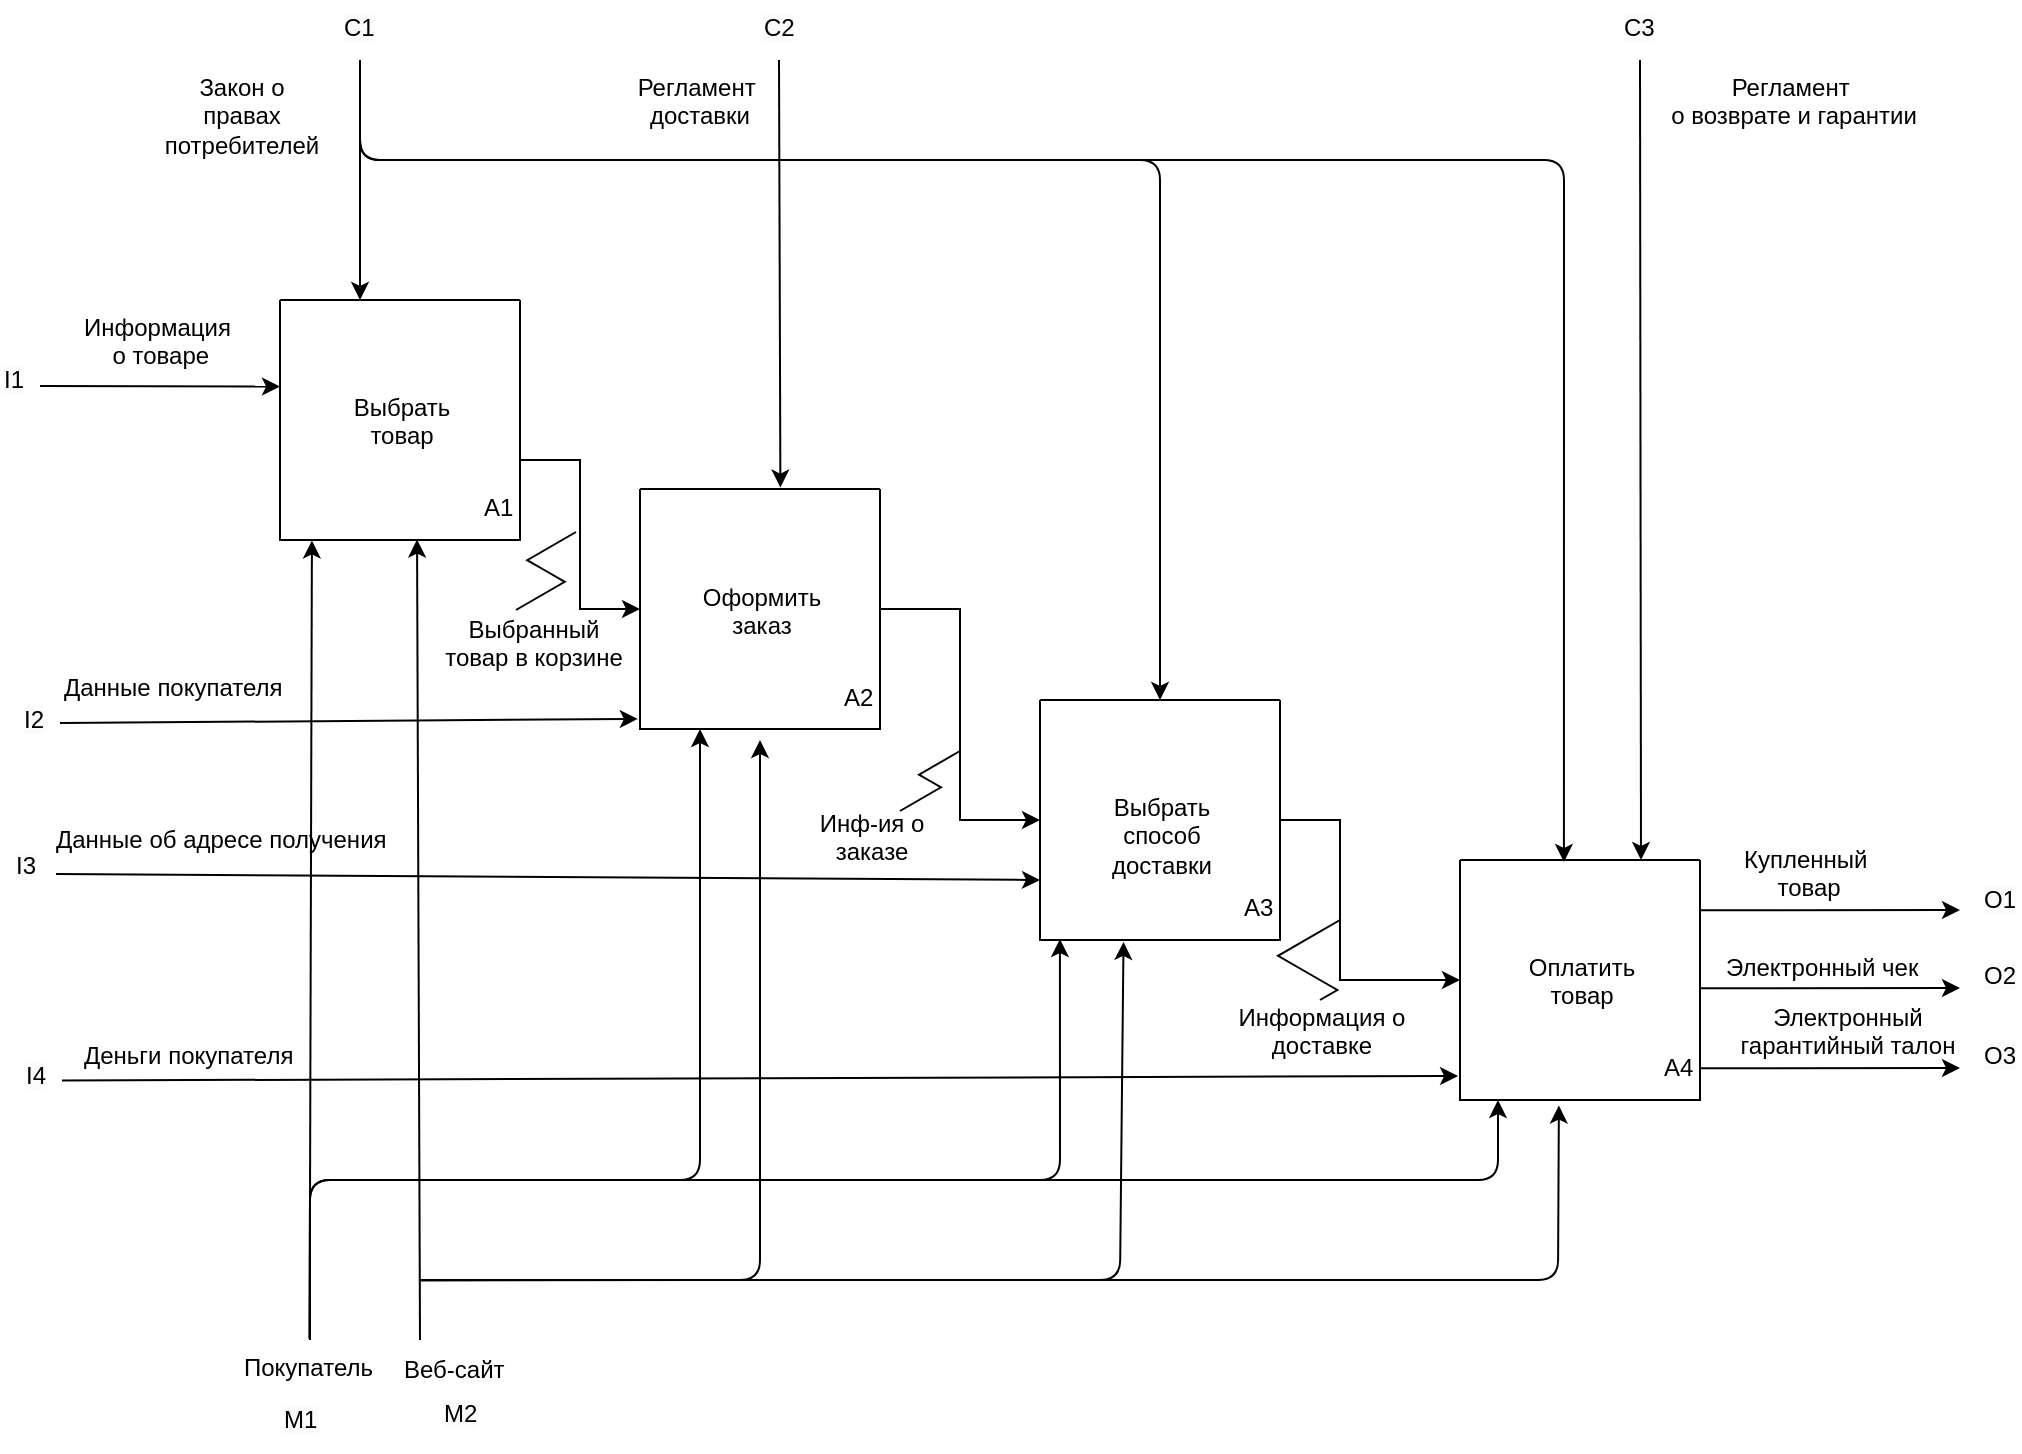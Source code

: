 <mxfile version="23.1.6" type="github">
  <diagram name="Страница — 1" id="Jler92Sf6NgUoxF8YKub">
    <mxGraphModel dx="1588" dy="1061" grid="0" gridSize="10" guides="1" tooltips="1" connect="1" arrows="1" fold="1" page="0" pageScale="1" pageWidth="827" pageHeight="1169" math="0" shadow="0">
      <root>
        <mxCell id="0" />
        <mxCell id="1" parent="0" />
        <mxCell id="cwH7nq8qHNRUDhoMwojD-1" style="edgeStyle=orthogonalEdgeStyle;rounded=0;orthogonalLoop=1;jettySize=auto;html=1;entryX=0;entryY=0.5;entryDx=0;entryDy=0;" parent="1" source="cwH7nq8qHNRUDhoMwojD-4" target="cwH7nq8qHNRUDhoMwojD-9" edge="1">
          <mxGeometry relative="1" as="geometry">
            <Array as="points">
              <mxPoint x="230" y="200" />
              <mxPoint x="230" y="275" />
            </Array>
          </mxGeometry>
        </mxCell>
        <mxCell id="cwH7nq8qHNRUDhoMwojD-4" value="" style="swimlane;startSize=0;" parent="1" vertex="1">
          <mxGeometry x="80" y="120" width="120" height="120" as="geometry" />
        </mxCell>
        <mxCell id="cwH7nq8qHNRUDhoMwojD-5" value="&lt;div style=&quot;text-align: center;&quot;&gt;А1&lt;/div&gt;" style="text;whiteSpace=wrap;html=1;" parent="cwH7nq8qHNRUDhoMwojD-4" vertex="1">
          <mxGeometry x="100" y="90" width="20" height="30" as="geometry" />
        </mxCell>
        <mxCell id="cwH7nq8qHNRUDhoMwojD-6" value="&lt;div style=&quot;text-align: center;&quot;&gt;Выбрать товар&lt;/div&gt;" style="text;whiteSpace=wrap;html=1;" parent="cwH7nq8qHNRUDhoMwojD-4" vertex="1">
          <mxGeometry x="20" y="40" width="80" height="40" as="geometry" />
        </mxCell>
        <mxCell id="cwH7nq8qHNRUDhoMwojD-7" value="" style="endArrow=classic;html=1;rounded=0;" parent="cwH7nq8qHNRUDhoMwojD-4" edge="1">
          <mxGeometry width="50" height="50" relative="1" as="geometry">
            <mxPoint x="40" y="-120" as="sourcePoint" />
            <mxPoint x="40" as="targetPoint" />
          </mxGeometry>
        </mxCell>
        <mxCell id="cwH7nq8qHNRUDhoMwojD-8" style="edgeStyle=orthogonalEdgeStyle;rounded=0;orthogonalLoop=1;jettySize=auto;html=1;exitX=1;exitY=0.5;exitDx=0;exitDy=0;entryX=0;entryY=0.5;entryDx=0;entryDy=0;" parent="1" source="cwH7nq8qHNRUDhoMwojD-9" target="cwH7nq8qHNRUDhoMwojD-18" edge="1">
          <mxGeometry relative="1" as="geometry" />
        </mxCell>
        <mxCell id="cwH7nq8qHNRUDhoMwojD-9" value="" style="swimlane;startSize=0;" parent="1" vertex="1">
          <mxGeometry x="260" y="214.5" width="120" height="120" as="geometry" />
        </mxCell>
        <mxCell id="cwH7nq8qHNRUDhoMwojD-10" value="&lt;div style=&quot;text-align: center;&quot;&gt;А2&lt;/div&gt;" style="text;whiteSpace=wrap;html=1;" parent="cwH7nq8qHNRUDhoMwojD-9" vertex="1">
          <mxGeometry x="100" y="90" width="20" height="30" as="geometry" />
        </mxCell>
        <mxCell id="cwH7nq8qHNRUDhoMwojD-11" value="&lt;div style=&quot;text-align: center;&quot;&gt;Оформить заказ&lt;/div&gt;" style="text;whiteSpace=wrap;html=1;" parent="cwH7nq8qHNRUDhoMwojD-9" vertex="1">
          <mxGeometry x="20" y="40" width="80" height="40" as="geometry" />
        </mxCell>
        <mxCell id="cwH7nq8qHNRUDhoMwojD-12" value="" style="swimlane;startSize=0;" parent="1" vertex="1">
          <mxGeometry x="670" y="400" width="120" height="120" as="geometry" />
        </mxCell>
        <mxCell id="cwH7nq8qHNRUDhoMwojD-13" value="&lt;div style=&quot;text-align: center;&quot;&gt;А4&lt;/div&gt;" style="text;whiteSpace=wrap;html=1;" parent="cwH7nq8qHNRUDhoMwojD-12" vertex="1">
          <mxGeometry x="100" y="90" width="20" height="30" as="geometry" />
        </mxCell>
        <mxCell id="cwH7nq8qHNRUDhoMwojD-14" value="&lt;div style=&quot;text-align: center;&quot;&gt;Оплатить товар&lt;/div&gt;" style="text;whiteSpace=wrap;html=1;" parent="cwH7nq8qHNRUDhoMwojD-12" vertex="1">
          <mxGeometry x="20" y="40" width="80" height="40" as="geometry" />
        </mxCell>
        <mxCell id="cwH7nq8qHNRUDhoMwojD-17" style="edgeStyle=orthogonalEdgeStyle;rounded=0;orthogonalLoop=1;jettySize=auto;html=1;exitX=1;exitY=0.5;exitDx=0;exitDy=0;entryX=0;entryY=0.5;entryDx=0;entryDy=0;" parent="1" source="cwH7nq8qHNRUDhoMwojD-18" target="cwH7nq8qHNRUDhoMwojD-12" edge="1">
          <mxGeometry relative="1" as="geometry">
            <Array as="points">
              <mxPoint x="610" y="380" />
              <mxPoint x="610" y="460" />
            </Array>
          </mxGeometry>
        </mxCell>
        <mxCell id="cwH7nq8qHNRUDhoMwojD-18" value="" style="swimlane;startSize=0;" parent="1" vertex="1">
          <mxGeometry x="460" y="320" width="120" height="120" as="geometry" />
        </mxCell>
        <mxCell id="cwH7nq8qHNRUDhoMwojD-19" value="&lt;div style=&quot;text-align: center;&quot;&gt;А3&lt;/div&gt;" style="text;whiteSpace=wrap;html=1;" parent="cwH7nq8qHNRUDhoMwojD-18" vertex="1">
          <mxGeometry x="100" y="90" width="20" height="30" as="geometry" />
        </mxCell>
        <mxCell id="cwH7nq8qHNRUDhoMwojD-20" value="&lt;div style=&quot;text-align: center;&quot;&gt;Выбрать способ доставки&lt;/div&gt;" style="text;whiteSpace=wrap;html=1;" parent="cwH7nq8qHNRUDhoMwojD-18" vertex="1">
          <mxGeometry x="20" y="40" width="80" height="40" as="geometry" />
        </mxCell>
        <mxCell id="cwH7nq8qHNRUDhoMwojD-21" value="" style="endArrow=classic;html=1;rounded=0;" parent="1" edge="1">
          <mxGeometry width="50" height="50" relative="1" as="geometry">
            <mxPoint x="-40" y="163" as="sourcePoint" />
            <mxPoint x="80.0" y="163.273" as="targetPoint" />
          </mxGeometry>
        </mxCell>
        <mxCell id="cwH7nq8qHNRUDhoMwojD-23" value="&lt;div style=&quot;text-align: center;&quot;&gt;Информация&amp;nbsp;&lt;/div&gt;&lt;div style=&quot;text-align: center;&quot;&gt;о товаре&lt;/div&gt;" style="text;whiteSpace=wrap;html=1;" parent="1" vertex="1">
          <mxGeometry x="-20" y="120" width="80" height="40" as="geometry" />
        </mxCell>
        <mxCell id="cwH7nq8qHNRUDhoMwojD-25" value="&lt;span style=&quot;caret-color: rgb(0, 0, 0); color: rgb(0, 0, 0); font-family: Helvetica; font-style: normal; font-variant-caps: normal; font-weight: 400; letter-spacing: normal; text-align: center; text-indent: 0px; text-transform: none; word-spacing: 0px; -webkit-text-stroke-width: 0px; background-color: rgb(251, 251, 251); text-decoration: none; float: none; display: inline !important;&quot;&gt;&lt;font style=&quot;font-size: 12px;&quot;&gt;I1&lt;/font&gt;&lt;/span&gt;" style="text;whiteSpace=wrap;html=1;" parent="1" vertex="1">
          <mxGeometry x="-60" y="145.5" width="20" height="30" as="geometry" />
        </mxCell>
        <mxCell id="cwH7nq8qHNRUDhoMwojD-27" value="" style="endArrow=classic;html=1;rounded=0;" parent="1" edge="1">
          <mxGeometry width="50" height="50" relative="1" as="geometry">
            <mxPoint x="790" y="425.17" as="sourcePoint" />
            <mxPoint x="920" y="425" as="targetPoint" />
          </mxGeometry>
        </mxCell>
        <mxCell id="cwH7nq8qHNRUDhoMwojD-28" value="" style="endArrow=classic;html=1;rounded=0;" parent="1" edge="1">
          <mxGeometry width="50" height="50" relative="1" as="geometry">
            <mxPoint x="790" y="464.17" as="sourcePoint" />
            <mxPoint x="920" y="464" as="targetPoint" />
          </mxGeometry>
        </mxCell>
        <mxCell id="cwH7nq8qHNRUDhoMwojD-29" value="" style="endArrow=classic;html=1;rounded=0;" parent="1" edge="1">
          <mxGeometry width="50" height="50" relative="1" as="geometry">
            <mxPoint x="790" y="504.17" as="sourcePoint" />
            <mxPoint x="920" y="504" as="targetPoint" />
          </mxGeometry>
        </mxCell>
        <mxCell id="cwH7nq8qHNRUDhoMwojD-30" value="&lt;div style=&quot;text-align: center;&quot;&gt;Купленный&amp;nbsp;&lt;/div&gt;&lt;div style=&quot;text-align: center;&quot;&gt;товар&lt;/div&gt;" style="text;whiteSpace=wrap;html=1;" parent="1" vertex="1">
          <mxGeometry x="810" y="386" width="120" height="20" as="geometry" />
        </mxCell>
        <mxCell id="cwH7nq8qHNRUDhoMwojD-31" value="&lt;div style=&quot;text-align: center;&quot;&gt;Электронный чек&lt;/div&gt;" style="text;whiteSpace=wrap;html=1;" parent="1" vertex="1">
          <mxGeometry x="801" y="440" width="110" height="20" as="geometry" />
        </mxCell>
        <mxCell id="cwH7nq8qHNRUDhoMwojD-32" value="&lt;div style=&quot;text-align: center;&quot;&gt;Электронный гарантийный талон&lt;/div&gt;" style="text;whiteSpace=wrap;html=1;" parent="1" vertex="1">
          <mxGeometry x="796" y="464.75" width="134" height="20" as="geometry" />
        </mxCell>
        <mxCell id="cwH7nq8qHNRUDhoMwojD-33" value="&lt;span style=&quot;caret-color: rgb(0, 0, 0); color: rgb(0, 0, 0); font-family: Helvetica; font-style: normal; font-variant-caps: normal; font-weight: 400; letter-spacing: normal; text-align: center; text-indent: 0px; text-transform: none; word-spacing: 0px; -webkit-text-stroke-width: 0px; background-color: rgb(251, 251, 251); text-decoration: none; float: none; display: inline !important;&quot;&gt;&lt;font style=&quot;font-size: 12px;&quot;&gt;О1&lt;/font&gt;&lt;/span&gt;" style="text;whiteSpace=wrap;html=1;" parent="1" vertex="1">
          <mxGeometry x="930" y="406" width="20" height="30" as="geometry" />
        </mxCell>
        <mxCell id="cwH7nq8qHNRUDhoMwojD-34" value="&lt;span style=&quot;caret-color: rgb(0, 0, 0); color: rgb(0, 0, 0); font-family: Helvetica; font-style: normal; font-variant-caps: normal; font-weight: 400; letter-spacing: normal; text-align: center; text-indent: 0px; text-transform: none; word-spacing: 0px; -webkit-text-stroke-width: 0px; background-color: rgb(251, 251, 251); text-decoration: none; float: none; display: inline !important;&quot;&gt;&lt;font style=&quot;font-size: 12px;&quot;&gt;O2&lt;/font&gt;&lt;/span&gt;" style="text;whiteSpace=wrap;html=1;" parent="1" vertex="1">
          <mxGeometry x="930" y="444" width="20" height="30" as="geometry" />
        </mxCell>
        <mxCell id="cwH7nq8qHNRUDhoMwojD-35" value="&lt;span style=&quot;caret-color: rgb(0, 0, 0); color: rgb(0, 0, 0); font-family: Helvetica; font-style: normal; font-variant-caps: normal; font-weight: 400; letter-spacing: normal; text-align: center; text-indent: 0px; text-transform: none; word-spacing: 0px; -webkit-text-stroke-width: 0px; background-color: rgb(251, 251, 251); text-decoration: none; float: none; display: inline !important;&quot;&gt;&lt;font style=&quot;font-size: 12px;&quot;&gt;O3&lt;/font&gt;&lt;/span&gt;" style="text;whiteSpace=wrap;html=1;" parent="1" vertex="1">
          <mxGeometry x="930" y="484" width="20" height="30" as="geometry" />
        </mxCell>
        <mxCell id="cwH7nq8qHNRUDhoMwojD-36" value="&lt;div style=&quot;text-align: center;&quot;&gt;Выбранный товар в корзине&lt;/div&gt;" style="text;whiteSpace=wrap;html=1;" parent="1" vertex="1">
          <mxGeometry x="160" y="270.5" width="92" height="45" as="geometry" />
        </mxCell>
        <mxCell id="cwH7nq8qHNRUDhoMwojD-39" value="" style="edgeStyle=isometricEdgeStyle;endArrow=none;html=1;rounded=0;exitX=0.5;exitY=0;exitDx=0;exitDy=0;" parent="1" edge="1">
          <mxGeometry width="50" height="100" relative="1" as="geometry">
            <mxPoint x="198" y="275" as="sourcePoint" />
            <mxPoint x="228" y="236" as="targetPoint" />
          </mxGeometry>
        </mxCell>
        <mxCell id="cwH7nq8qHNRUDhoMwojD-40" value="&lt;div style=&quot;text-align: center;&quot;&gt;Инф-ия о заказе&lt;/div&gt;" style="text;whiteSpace=wrap;html=1;" parent="1" vertex="1">
          <mxGeometry x="340" y="367.75" width="70" height="42.25" as="geometry" />
        </mxCell>
        <mxCell id="cwH7nq8qHNRUDhoMwojD-41" value="&lt;div style=&quot;text-align: center;&quot;&gt;Информация о доставке&lt;/div&gt;" style="text;whiteSpace=wrap;html=1;" parent="1" vertex="1">
          <mxGeometry x="550" y="464.75" width="100" height="33.25" as="geometry" />
        </mxCell>
        <mxCell id="cwH7nq8qHNRUDhoMwojD-42" value="" style="edgeStyle=isometricEdgeStyle;endArrow=none;html=1;rounded=0;" parent="1" edge="1">
          <mxGeometry width="50" height="100" relative="1" as="geometry">
            <mxPoint x="600" y="470" as="sourcePoint" />
            <mxPoint x="610" y="430" as="targetPoint" />
            <Array as="points">
              <mxPoint x="600" y="460" />
            </Array>
          </mxGeometry>
        </mxCell>
        <mxCell id="cwH7nq8qHNRUDhoMwojD-43" value="&lt;div style=&quot;text-align: center;&quot;&gt;Закон о правах потребителей&lt;/div&gt;" style="text;whiteSpace=wrap;html=1;" parent="1" vertex="1">
          <mxGeometry x="20" width="80" height="50" as="geometry" />
        </mxCell>
        <mxCell id="cwH7nq8qHNRUDhoMwojD-44" value="&lt;span style=&quot;caret-color: rgb(0, 0, 0); color: rgb(0, 0, 0); font-family: Helvetica; font-style: normal; font-variant-caps: normal; font-weight: 400; letter-spacing: normal; text-align: center; text-indent: 0px; text-transform: none; word-spacing: 0px; -webkit-text-stroke-width: 0px; background-color: rgb(251, 251, 251); text-decoration: none; float: none; display: inline !important;&quot;&gt;&lt;font style=&quot;font-size: 12px;&quot;&gt;С1&lt;/font&gt;&lt;/span&gt;" style="text;whiteSpace=wrap;html=1;" parent="1" vertex="1">
          <mxGeometry x="110" y="-30" width="20" height="30" as="geometry" />
        </mxCell>
        <mxCell id="cwH7nq8qHNRUDhoMwojD-45" value="&lt;span style=&quot;caret-color: rgb(0, 0, 0); color: rgb(0, 0, 0); font-family: Helvetica; font-style: normal; font-variant-caps: normal; font-weight: 400; letter-spacing: normal; text-align: center; text-indent: 0px; text-transform: none; word-spacing: 0px; -webkit-text-stroke-width: 0px; background-color: rgb(251, 251, 251); text-decoration: none; float: none; display: inline !important;&quot;&gt;&lt;font style=&quot;font-size: 12px;&quot;&gt;С2&lt;/font&gt;&lt;/span&gt;" style="text;whiteSpace=wrap;html=1;" parent="1" vertex="1">
          <mxGeometry x="320" y="-30" width="20" height="30" as="geometry" />
        </mxCell>
        <mxCell id="cwH7nq8qHNRUDhoMwojD-46" value="" style="endArrow=classic;html=1;rounded=1;entryX=0.5;entryY=0;entryDx=0;entryDy=0;curved=0;" parent="1" target="cwH7nq8qHNRUDhoMwojD-18" edge="1">
          <mxGeometry width="50" height="50" relative="1" as="geometry">
            <mxPoint x="120" as="sourcePoint" />
            <mxPoint x="170" y="-50" as="targetPoint" />
            <Array as="points">
              <mxPoint x="120" y="50" />
              <mxPoint x="520" y="50" />
            </Array>
          </mxGeometry>
        </mxCell>
        <mxCell id="cwH7nq8qHNRUDhoMwojD-47" value="" style="endArrow=classic;html=1;rounded=1;entryX=0.433;entryY=0.008;entryDx=0;entryDy=0;curved=0;entryPerimeter=0;" parent="1" target="cwH7nq8qHNRUDhoMwojD-12" edge="1">
          <mxGeometry width="50" height="50" relative="1" as="geometry">
            <mxPoint x="120" y="0.5" as="sourcePoint" />
            <mxPoint x="520" y="320.5" as="targetPoint" />
            <Array as="points">
              <mxPoint x="120" y="50" />
              <mxPoint x="420" y="50" />
              <mxPoint x="722" y="50" />
            </Array>
          </mxGeometry>
        </mxCell>
        <mxCell id="cwH7nq8qHNRUDhoMwojD-48" value="" style="endArrow=classic;html=1;rounded=0;entryX=0.585;entryY=-0.006;entryDx=0;entryDy=0;entryPerimeter=0;" parent="1" target="cwH7nq8qHNRUDhoMwojD-9" edge="1">
          <mxGeometry width="50" height="50" relative="1" as="geometry">
            <mxPoint x="329.5" as="sourcePoint" />
            <mxPoint x="329.5" y="120" as="targetPoint" />
          </mxGeometry>
        </mxCell>
        <mxCell id="cwH7nq8qHNRUDhoMwojD-49" value="&lt;div style=&quot;&quot;&gt;Регламент&amp;nbsp;&lt;/div&gt;&lt;div style=&quot;&quot;&gt;доставки&lt;/div&gt;" style="text;whiteSpace=wrap;html=1;align=center;" parent="1" vertex="1">
          <mxGeometry x="250" width="80" height="50" as="geometry" />
        </mxCell>
        <mxCell id="cwH7nq8qHNRUDhoMwojD-50" value="" style="endArrow=classic;html=1;rounded=0;entryX=0.585;entryY=-0.006;entryDx=0;entryDy=0;entryPerimeter=0;" parent="1" edge="1">
          <mxGeometry width="50" height="50" relative="1" as="geometry">
            <mxPoint x="760" as="sourcePoint" />
            <mxPoint x="760.5" y="400" as="targetPoint" />
          </mxGeometry>
        </mxCell>
        <mxCell id="cwH7nq8qHNRUDhoMwojD-51" value="&lt;span style=&quot;caret-color: rgb(0, 0, 0); color: rgb(0, 0, 0); font-family: Helvetica; font-style: normal; font-variant-caps: normal; font-weight: 400; letter-spacing: normal; text-align: center; text-indent: 0px; text-transform: none; word-spacing: 0px; -webkit-text-stroke-width: 0px; background-color: rgb(251, 251, 251); text-decoration: none; float: none; display: inline !important;&quot;&gt;&lt;font style=&quot;font-size: 12px;&quot;&gt;С3&lt;/font&gt;&lt;/span&gt;" style="text;whiteSpace=wrap;html=1;" parent="1" vertex="1">
          <mxGeometry x="750" y="-30" width="20" height="30" as="geometry" />
        </mxCell>
        <mxCell id="cwH7nq8qHNRUDhoMwojD-52" value="&lt;div style=&quot;&quot;&gt;Регламент&amp;nbsp;&lt;br style=&quot;border-color: var(--border-color);&quot;&gt;о возврате и гарантии&lt;br&gt;&lt;/div&gt;" style="text;whiteSpace=wrap;html=1;align=center;" parent="1" vertex="1">
          <mxGeometry x="767" width="140" height="50" as="geometry" />
        </mxCell>
        <mxCell id="cwH7nq8qHNRUDhoMwojD-53" value="" style="endArrow=classic;html=1;rounded=0;entryX=-0.009;entryY=0.958;entryDx=0;entryDy=0;entryPerimeter=0;" parent="1" target="cwH7nq8qHNRUDhoMwojD-9" edge="1">
          <mxGeometry width="50" height="50" relative="1" as="geometry">
            <mxPoint x="-30" y="331.5" as="sourcePoint" />
            <mxPoint x="256.76" y="330" as="targetPoint" />
          </mxGeometry>
        </mxCell>
        <mxCell id="cwH7nq8qHNRUDhoMwojD-54" value="&lt;div style=&quot;text-align: center;&quot;&gt;Данные покупателя&lt;br&gt;&lt;/div&gt;" style="text;whiteSpace=wrap;html=1;" parent="1" vertex="1">
          <mxGeometry x="-30" y="300" width="120" height="30" as="geometry" />
        </mxCell>
        <mxCell id="cwH7nq8qHNRUDhoMwojD-55" value="&lt;span style=&quot;caret-color: rgb(0, 0, 0); color: rgb(0, 0, 0); font-family: Helvetica; font-style: normal; font-variant-caps: normal; font-weight: 400; letter-spacing: normal; text-align: center; text-indent: 0px; text-transform: none; word-spacing: 0px; -webkit-text-stroke-width: 0px; background-color: rgb(251, 251, 251); text-decoration: none; float: none; display: inline !important;&quot;&gt;&lt;font style=&quot;font-size: 12px;&quot;&gt;I2&lt;/font&gt;&lt;/span&gt;" style="text;whiteSpace=wrap;html=1;" parent="1" vertex="1">
          <mxGeometry x="-50" y="315.5" width="20" height="30" as="geometry" />
        </mxCell>
        <mxCell id="cwH7nq8qHNRUDhoMwojD-56" value="" style="endArrow=classic;html=1;rounded=0;entryX=-0.008;entryY=0.9;entryDx=0;entryDy=0;entryPerimeter=0;" parent="1" target="cwH7nq8qHNRUDhoMwojD-12" edge="1">
          <mxGeometry width="50" height="50" relative="1" as="geometry">
            <mxPoint x="-29" y="510.25" as="sourcePoint" />
            <mxPoint x="260" y="507.75" as="targetPoint" />
          </mxGeometry>
        </mxCell>
        <mxCell id="cwH7nq8qHNRUDhoMwojD-57" value="&lt;div style=&quot;text-align: center;&quot;&gt;Деньги покупателя&lt;br&gt;&lt;/div&gt;" style="text;whiteSpace=wrap;html=1;" parent="1" vertex="1">
          <mxGeometry x="-20" y="484" width="120" height="22" as="geometry" />
        </mxCell>
        <mxCell id="cwH7nq8qHNRUDhoMwojD-58" value="&lt;span style=&quot;caret-color: rgb(0, 0, 0); color: rgb(0, 0, 0); font-family: Helvetica; font-style: normal; font-variant-caps: normal; font-weight: 400; letter-spacing: normal; text-align: center; text-indent: 0px; text-transform: none; word-spacing: 0px; -webkit-text-stroke-width: 0px; background-color: rgb(251, 251, 251); text-decoration: none; float: none; display: inline !important;&quot;&gt;&lt;font style=&quot;font-size: 12px;&quot;&gt;I4&lt;/font&gt;&lt;/span&gt;" style="text;whiteSpace=wrap;html=1;" parent="1" vertex="1">
          <mxGeometry x="-49" y="494.25" width="20" height="30" as="geometry" />
        </mxCell>
        <mxCell id="cwH7nq8qHNRUDhoMwojD-59" value="" style="endArrow=classic;html=1;rounded=0;entryX=0.133;entryY=1.002;entryDx=0;entryDy=0;entryPerimeter=0;exitX=0.435;exitY=-0.032;exitDx=0;exitDy=0;exitPerimeter=0;" parent="1" source="cwH7nq8qHNRUDhoMwojD-63" target="cwH7nq8qHNRUDhoMwojD-4" edge="1">
          <mxGeometry width="50" height="50" relative="1" as="geometry">
            <mxPoint x="90" y="630" as="sourcePoint" />
            <mxPoint x="170" y="590" as="targetPoint" />
          </mxGeometry>
        </mxCell>
        <mxCell id="cwH7nq8qHNRUDhoMwojD-60" value="" style="endArrow=classic;html=1;rounded=1;entryX=0.083;entryY=0.996;entryDx=0;entryDy=0;entryPerimeter=0;curved=0;exitX=0.435;exitY=-0.022;exitDx=0;exitDy=0;exitPerimeter=0;" parent="1" source="cwH7nq8qHNRUDhoMwojD-63" target="cwH7nq8qHNRUDhoMwojD-18" edge="1">
          <mxGeometry width="50" height="50" relative="1" as="geometry">
            <mxPoint x="120" y="640" as="sourcePoint" />
            <mxPoint x="170" y="590" as="targetPoint" />
            <Array as="points">
              <mxPoint x="95" y="560" />
              <mxPoint x="470" y="560" />
            </Array>
          </mxGeometry>
        </mxCell>
        <mxCell id="cwH7nq8qHNRUDhoMwojD-61" value="" style="endArrow=classic;html=1;rounded=0;entryX=0.571;entryY=0.998;entryDx=0;entryDy=0;entryPerimeter=0;" parent="1" target="cwH7nq8qHNRUDhoMwojD-4" edge="1">
          <mxGeometry width="50" height="50" relative="1" as="geometry">
            <mxPoint x="150" y="640" as="sourcePoint" />
            <mxPoint x="160.0" y="240" as="targetPoint" />
          </mxGeometry>
        </mxCell>
        <mxCell id="cwH7nq8qHNRUDhoMwojD-62" value="" style="endArrow=classic;html=1;rounded=1;entryX=0.412;entryY=1.023;entryDx=0;entryDy=0;entryPerimeter=0;curved=0;" parent="1" target="cwH7nq8qHNRUDhoMwojD-12" edge="1">
          <mxGeometry width="50" height="50" relative="1" as="geometry">
            <mxPoint x="150" y="610" as="sourcePoint" />
            <mxPoint x="490" y="440" as="targetPoint" />
            <Array as="points">
              <mxPoint x="490" y="610" />
              <mxPoint x="719" y="610" />
            </Array>
          </mxGeometry>
        </mxCell>
        <mxCell id="cwH7nq8qHNRUDhoMwojD-63" value="&lt;div style=&quot;text-align: center;&quot;&gt;Покупатель&lt;br&gt;&lt;/div&gt;" style="text;whiteSpace=wrap;html=1;" parent="1" vertex="1">
          <mxGeometry x="60" y="640" width="80" height="22" as="geometry" />
        </mxCell>
        <mxCell id="cwH7nq8qHNRUDhoMwojD-64" value="&lt;div style=&quot;text-align: center;&quot;&gt;Веб-сайт&lt;br&gt;&lt;/div&gt;" style="text;whiteSpace=wrap;html=1;" parent="1" vertex="1">
          <mxGeometry x="140" y="641" width="60" height="22" as="geometry" />
        </mxCell>
        <mxCell id="cwH7nq8qHNRUDhoMwojD-66" value="&lt;span style=&quot;caret-color: rgb(0, 0, 0); color: rgb(0, 0, 0); font-family: Helvetica; font-style: normal; font-variant-caps: normal; font-weight: 400; letter-spacing: normal; text-align: center; text-indent: 0px; text-transform: none; word-spacing: 0px; -webkit-text-stroke-width: 0px; background-color: rgb(251, 251, 251); text-decoration: none; float: none; display: inline !important;&quot;&gt;&lt;font style=&quot;font-size: 12px;&quot;&gt;M1&lt;/font&gt;&lt;/span&gt;" style="text;whiteSpace=wrap;html=1;" parent="1" vertex="1">
          <mxGeometry x="80" y="666" width="20" height="30" as="geometry" />
        </mxCell>
        <mxCell id="cwH7nq8qHNRUDhoMwojD-67" value="&lt;span style=&quot;caret-color: rgb(0, 0, 0); color: rgb(0, 0, 0); font-family: Helvetica; font-style: normal; font-variant-caps: normal; font-weight: 400; letter-spacing: normal; text-align: center; text-indent: 0px; text-transform: none; word-spacing: 0px; -webkit-text-stroke-width: 0px; background-color: rgb(251, 251, 251); text-decoration: none; float: none; display: inline !important;&quot;&gt;&lt;font style=&quot;font-size: 12px;&quot;&gt;M2&lt;/font&gt;&lt;/span&gt;" style="text;whiteSpace=wrap;html=1;" parent="1" vertex="1">
          <mxGeometry x="160" y="663" width="20" height="30" as="geometry" />
        </mxCell>
        <mxCell id="cwH7nq8qHNRUDhoMwojD-69" value="" style="edgeStyle=isometricEdgeStyle;endArrow=none;html=1;rounded=0;exitX=0.5;exitY=0;exitDx=0;exitDy=0;" parent="1" edge="1">
          <mxGeometry width="50" height="100" relative="1" as="geometry">
            <mxPoint x="390" y="375.5" as="sourcePoint" />
            <mxPoint x="420" y="345.5" as="targetPoint" />
          </mxGeometry>
        </mxCell>
        <mxCell id="cwH7nq8qHNRUDhoMwojD-70" value="" style="endArrow=classic;html=1;rounded=1;entryX=0.412;entryY=1.023;entryDx=0;entryDy=0;entryPerimeter=0;curved=0;" parent="1" edge="1">
          <mxGeometry width="50" height="50" relative="1" as="geometry">
            <mxPoint x="110" y="560" as="sourcePoint" />
            <mxPoint x="689" y="520" as="targetPoint" />
            <Array as="points">
              <mxPoint x="689" y="560" />
            </Array>
          </mxGeometry>
        </mxCell>
        <mxCell id="cwH7nq8qHNRUDhoMwojD-71" value="" style="endArrow=classic;html=1;rounded=1;curved=0;" parent="1" edge="1">
          <mxGeometry width="50" height="50" relative="1" as="geometry">
            <mxPoint x="150" y="610.25" as="sourcePoint" />
            <mxPoint x="320" y="340" as="targetPoint" />
            <Array as="points">
              <mxPoint x="300" y="610" />
              <mxPoint x="280" y="610" />
              <mxPoint x="320" y="610" />
            </Array>
          </mxGeometry>
        </mxCell>
        <mxCell id="cwH7nq8qHNRUDhoMwojD-72" value="" style="endArrow=classic;html=1;rounded=1;entryX=0.25;entryY=1;entryDx=0;entryDy=0;curved=0;exitX=0.435;exitY=-0.022;exitDx=0;exitDy=0;exitPerimeter=0;" parent="1" target="cwH7nq8qHNRUDhoMwojD-9" edge="1">
          <mxGeometry width="50" height="50" relative="1" as="geometry">
            <mxPoint x="95" y="640" as="sourcePoint" />
            <mxPoint x="470" y="440" as="targetPoint" />
            <Array as="points">
              <mxPoint x="95" y="560" />
              <mxPoint x="290" y="560" />
            </Array>
          </mxGeometry>
        </mxCell>
        <mxCell id="cwH7nq8qHNRUDhoMwojD-74" value="" style="endArrow=classic;html=1;rounded=1;curved=0;entryX=0.348;entryY=1.008;entryDx=0;entryDy=0;entryPerimeter=0;" parent="1" target="cwH7nq8qHNRUDhoMwojD-18" edge="1">
          <mxGeometry width="50" height="50" relative="1" as="geometry">
            <mxPoint x="170" y="610" as="sourcePoint" />
            <mxPoint x="520" y="440" as="targetPoint" />
            <Array as="points">
              <mxPoint x="500" y="610" />
            </Array>
          </mxGeometry>
        </mxCell>
        <mxCell id="Y0prcmTENNmvz4b--yGm-6" value="" style="endArrow=classic;html=1;rounded=0;entryX=0;entryY=0.75;entryDx=0;entryDy=0;" edge="1" parent="1" target="cwH7nq8qHNRUDhoMwojD-18">
          <mxGeometry width="50" height="50" relative="1" as="geometry">
            <mxPoint x="-32" y="407" as="sourcePoint" />
            <mxPoint x="254.5" y="415" as="targetPoint" />
          </mxGeometry>
        </mxCell>
        <mxCell id="Y0prcmTENNmvz4b--yGm-7" value="&lt;div style=&quot;text-align: center;&quot;&gt;Данные об адресе получения&lt;br&gt;&lt;/div&gt;" style="text;whiteSpace=wrap;html=1;" vertex="1" parent="1">
          <mxGeometry x="-34.5" y="376" width="194.5" height="30" as="geometry" />
        </mxCell>
        <mxCell id="Y0prcmTENNmvz4b--yGm-8" value="&lt;span style=&quot;caret-color: rgb(0, 0, 0); color: rgb(0, 0, 0); font-family: Helvetica; font-style: normal; font-variant-caps: normal; font-weight: 400; letter-spacing: normal; text-align: center; text-indent: 0px; text-transform: none; word-spacing: 0px; -webkit-text-stroke-width: 0px; background-color: rgb(251, 251, 251); text-decoration: none; float: none; display: inline !important;&quot;&gt;&lt;font style=&quot;font-size: 12px;&quot;&gt;I3&lt;/font&gt;&lt;/span&gt;" style="text;whiteSpace=wrap;html=1;" vertex="1" parent="1">
          <mxGeometry x="-54.5" y="389" width="20" height="30" as="geometry" />
        </mxCell>
      </root>
    </mxGraphModel>
  </diagram>
</mxfile>
